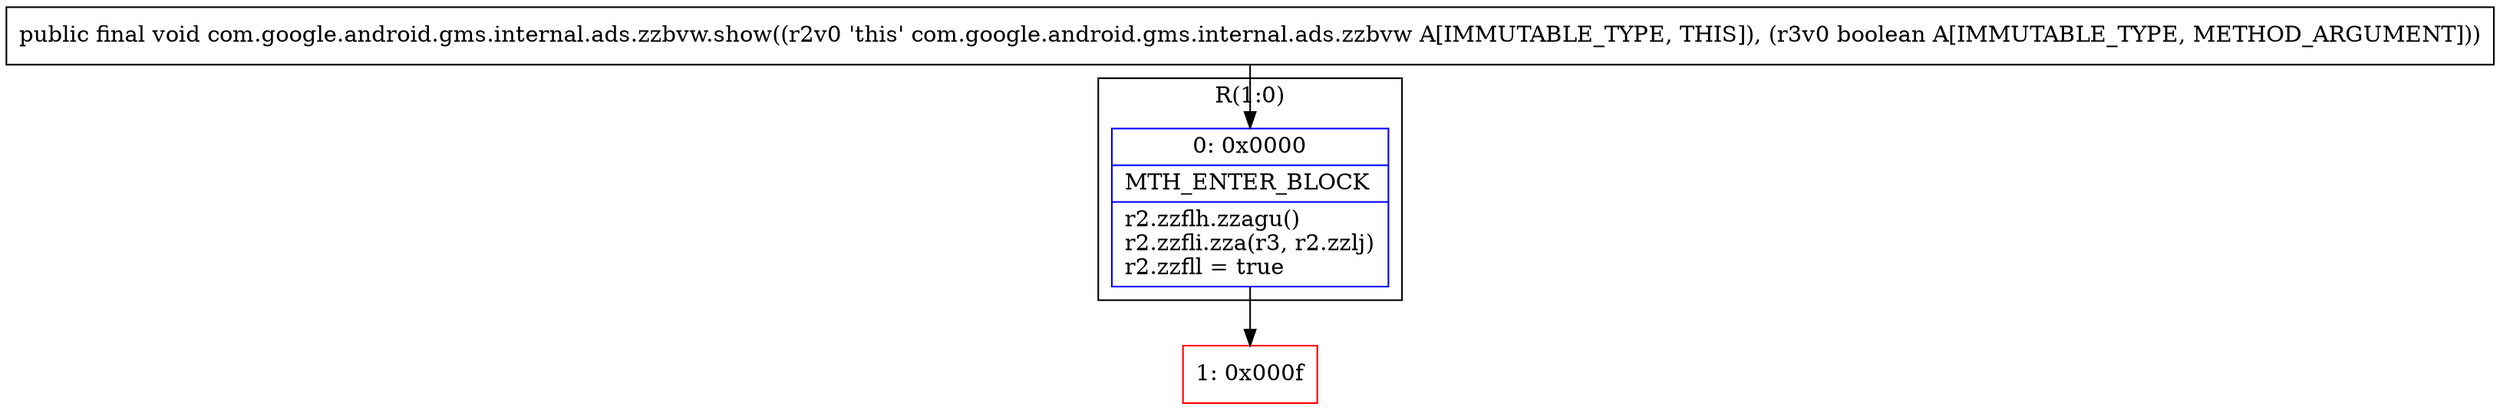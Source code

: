 digraph "CFG forcom.google.android.gms.internal.ads.zzbvw.show(Z)V" {
subgraph cluster_Region_350053499 {
label = "R(1:0)";
node [shape=record,color=blue];
Node_0 [shape=record,label="{0\:\ 0x0000|MTH_ENTER_BLOCK\l|r2.zzflh.zzagu()\lr2.zzfli.zza(r3, r2.zzlj)\lr2.zzfll = true\l}"];
}
Node_1 [shape=record,color=red,label="{1\:\ 0x000f}"];
MethodNode[shape=record,label="{public final void com.google.android.gms.internal.ads.zzbvw.show((r2v0 'this' com.google.android.gms.internal.ads.zzbvw A[IMMUTABLE_TYPE, THIS]), (r3v0 boolean A[IMMUTABLE_TYPE, METHOD_ARGUMENT])) }"];
MethodNode -> Node_0;
Node_0 -> Node_1;
}

